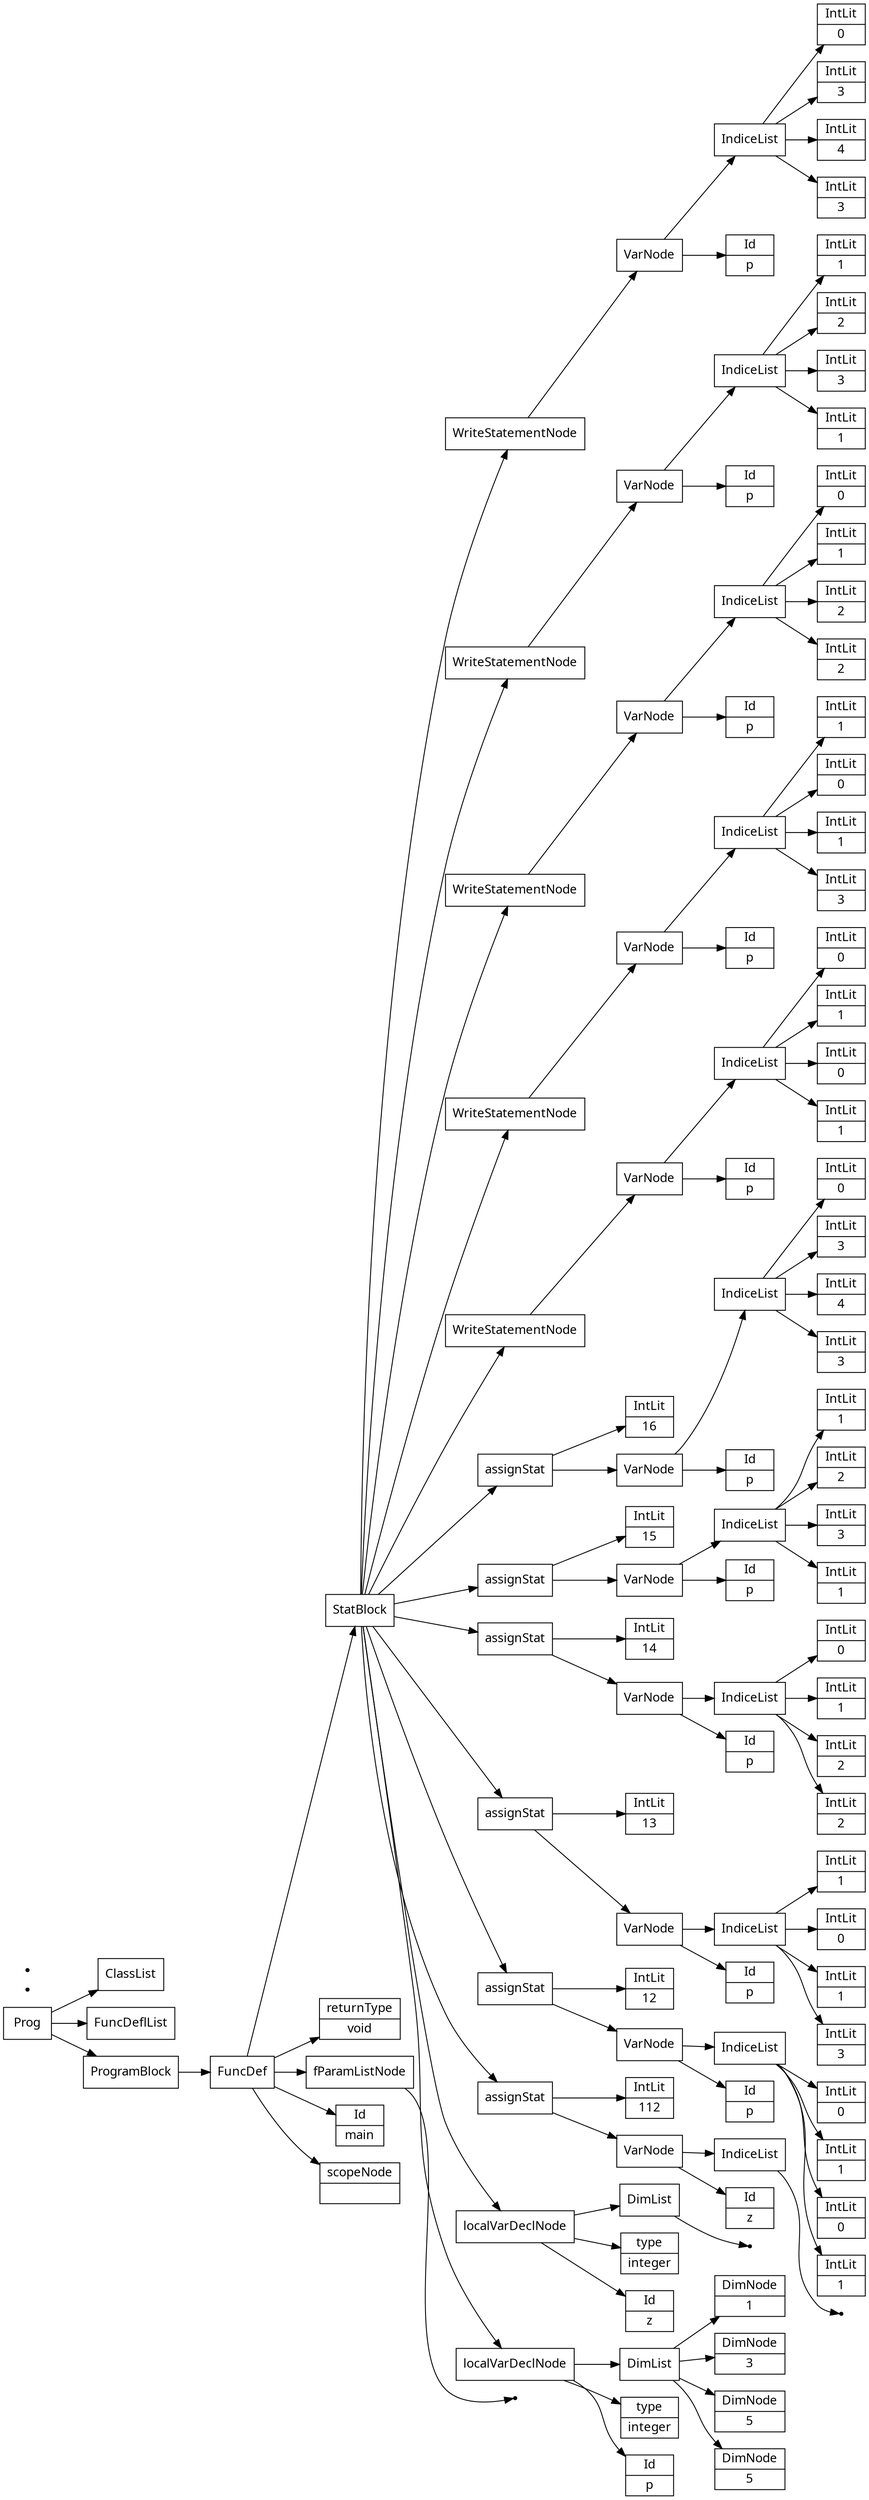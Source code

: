 digraph AST {
node [shape=record];
 node [fontname=Sans];charset="UTF-8" splines=true splines=spline rankdir =LR ordering="out"
1[label="scopeNode| "];
none3[shape="point"];
4[label="fParamListNode"];
4->none3;
5[label="returnType|void"];
7[label="Id|p"];
8[label="type|integer"];
10[label="DimNode|5"];
11[label="DimNode|5"];
12[label="DimNode|3"];
13[label="DimNode|1"];
14[label="DimList"];
14->13;
14->12;
14->11;
14->10;
15[label="localVarDeclNode"];
15->14;
15->8;
15->7;
16[label="Id|z"];
17[label="type|integer"];
none19[shape="point"];
20[label="DimList"];
20->none19;
21[label="localVarDeclNode"];
21->20;
21->17;
21->16;
22[label="Id|z"];
none24[shape="point"];
25[label="IndiceList"];
25->none24;
26[label="VarNode"];
26->25;
26->22;
27[label="IntLit|112"];
28[label="assignStat"];
28->27;
28->26;
29[label="Id|p"];
31[label="IntLit|1"];
32[label="IntLit|0"];
33[label="IntLit|1"];
34[label="IntLit|0"];
35[label="IndiceList"];
35->34;
35->33;
35->32;
35->31;
36[label="VarNode"];
36->35;
36->29;
37[label="IntLit|12"];
38[label="assignStat"];
38->37;
38->36;
39[label="Id|p"];
41[label="IntLit|3"];
42[label="IntLit|1"];
43[label="IntLit|0"];
44[label="IntLit|1"];
45[label="IndiceList"];
45->44;
45->43;
45->42;
45->41;
46[label="VarNode"];
46->45;
46->39;
47[label="IntLit|13"];
48[label="assignStat"];
48->47;
48->46;
49[label="Id|p"];
51[label="IntLit|2"];
52[label="IntLit|2"];
53[label="IntLit|1"];
54[label="IntLit|0"];
55[label="IndiceList"];
55->54;
55->53;
55->52;
55->51;
56[label="VarNode"];
56->55;
56->49;
57[label="IntLit|14"];
58[label="assignStat"];
58->57;
58->56;
59[label="Id|p"];
61[label="IntLit|1"];
62[label="IntLit|3"];
63[label="IntLit|2"];
64[label="IntLit|1"];
65[label="IndiceList"];
65->64;
65->63;
65->62;
65->61;
66[label="VarNode"];
66->65;
66->59;
67[label="IntLit|15"];
68[label="assignStat"];
68->67;
68->66;
69[label="Id|p"];
71[label="IntLit|3"];
72[label="IntLit|4"];
73[label="IntLit|3"];
74[label="IntLit|0"];
75[label="IndiceList"];
75->74;
75->73;
75->72;
75->71;
76[label="VarNode"];
76->75;
76->69;
77[label="IntLit|16"];
78[label="assignStat"];
78->77;
78->76;
79[label="Id|p"];
81[label="IntLit|1"];
82[label="IntLit|0"];
83[label="IntLit|1"];
84[label="IntLit|0"];
85[label="IndiceList"];
85->84;
85->83;
85->82;
85->81;
86[label="VarNode"];
86->85;
86->79;
87[label="WriteStatementNode"];
87->86;
88[label="Id|p"];
90[label="IntLit|3"];
91[label="IntLit|1"];
92[label="IntLit|0"];
93[label="IntLit|1"];
94[label="IndiceList"];
94->93;
94->92;
94->91;
94->90;
95[label="VarNode"];
95->94;
95->88;
96[label="WriteStatementNode"];
96->95;
97[label="Id|p"];
99[label="IntLit|2"];
100[label="IntLit|2"];
101[label="IntLit|1"];
102[label="IntLit|0"];
103[label="IndiceList"];
103->102;
103->101;
103->100;
103->99;
104[label="VarNode"];
104->103;
104->97;
105[label="WriteStatementNode"];
105->104;
106[label="Id|p"];
108[label="IntLit|1"];
109[label="IntLit|3"];
110[label="IntLit|2"];
111[label="IntLit|1"];
112[label="IndiceList"];
112->111;
112->110;
112->109;
112->108;
113[label="VarNode"];
113->112;
113->106;
114[label="WriteStatementNode"];
114->113;
115[label="Id|p"];
117[label="IntLit|3"];
118[label="IntLit|4"];
119[label="IntLit|3"];
120[label="IntLit|0"];
121[label="IndiceList"];
121->120;
121->119;
121->118;
121->117;
122[label="VarNode"];
122->121;
122->115;
123[label="WriteStatementNode"];
123->122;
124[label="StatBlock"];
124->123;
124->114;
124->105;
124->96;
124->87;
124->78;
124->68;
124->58;
124->48;
124->38;
124->28;
124->21;
124->15;
125[label="FuncDef"];
0[label="Id|main"];
125->124;
125->5;
125->4;
125->0;
125->1;
126[label="ClassList"];
127[label="FuncDeflList"];
128[label="Prog"];
129[label="ProgramBlock"];
129->125;
none130[shape="point"];
none131[shape="point"];
128->126;
128->127;
128->129;
}